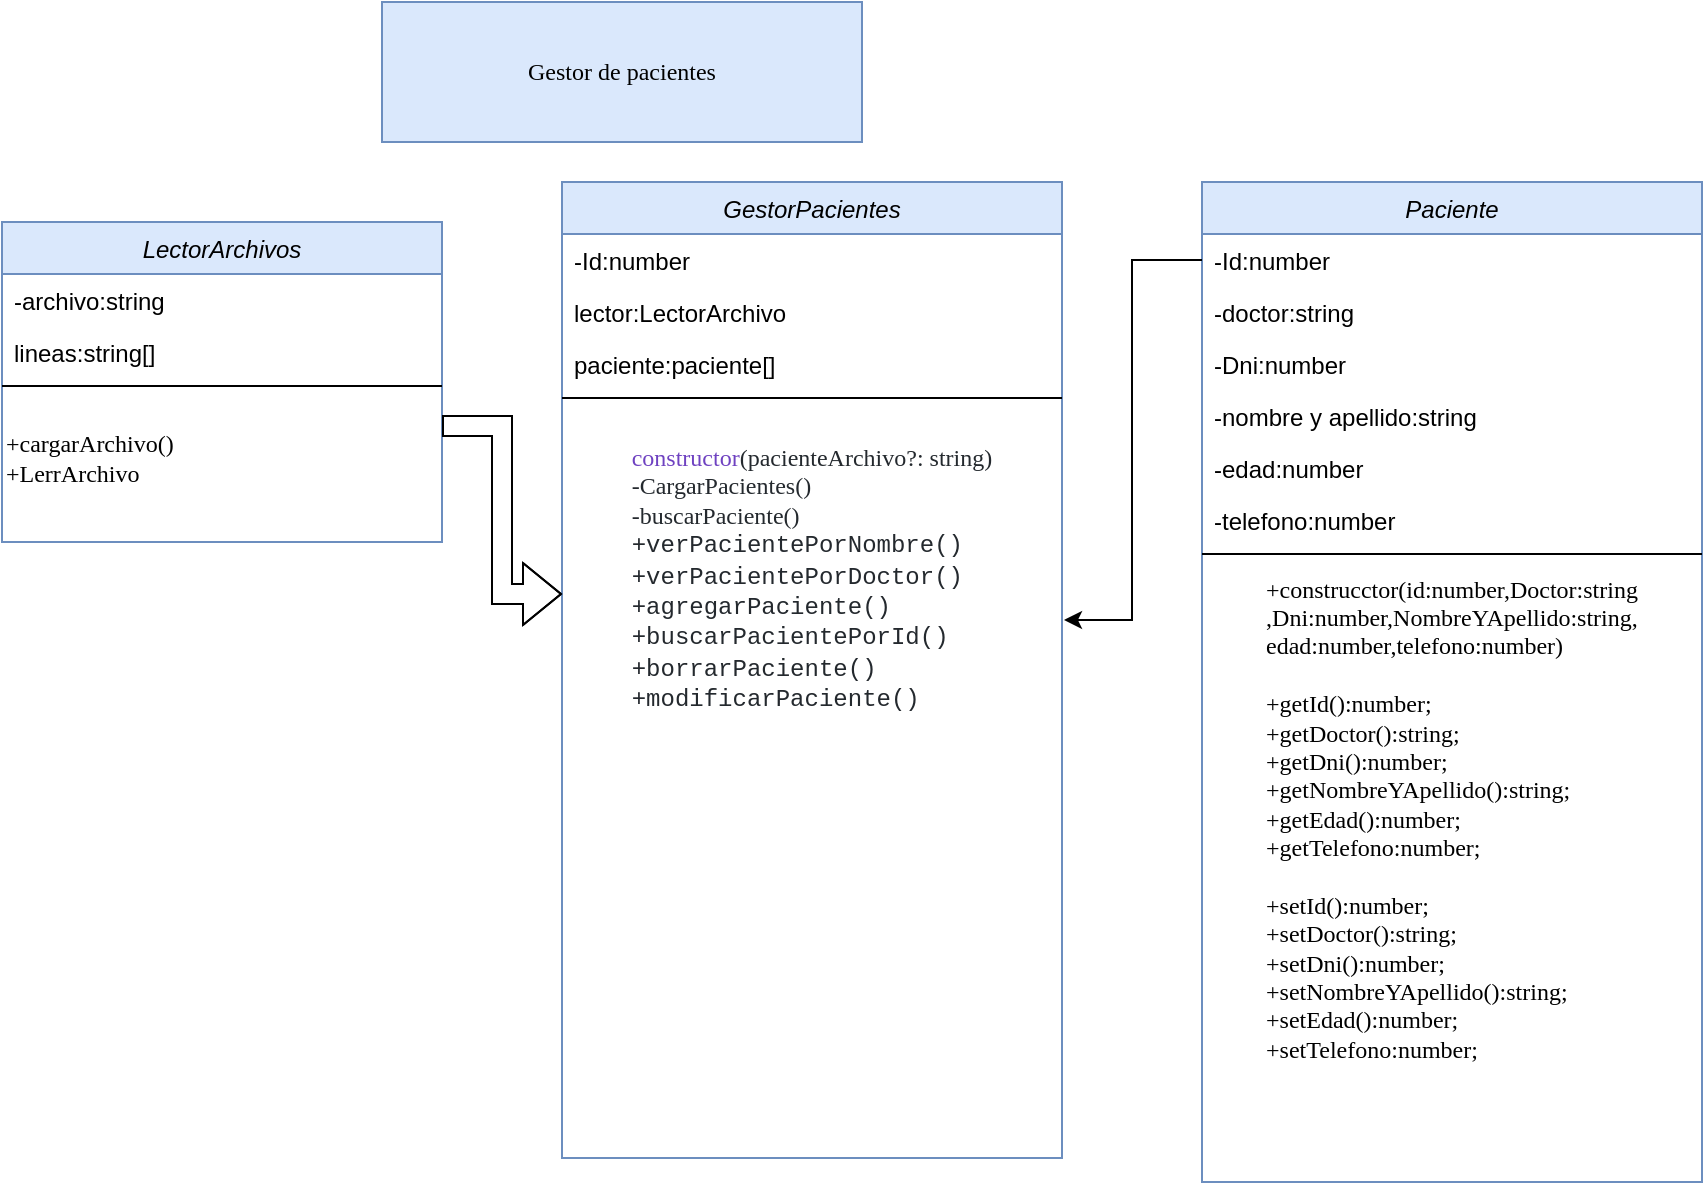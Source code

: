 <mxfile version="13.5.8" type="device"><diagram id="C5RBs43oDa-KdzZeNtuy" name="Page-1"><mxGraphModel dx="1695" dy="450" grid="1" gridSize="10" guides="1" tooltips="1" connect="1" arrows="1" fold="1" page="1" pageScale="1" pageWidth="827" pageHeight="1169" math="0" shadow="0"><root><mxCell id="WIyWlLk6GJQsqaUBKTNV-0"/><mxCell id="WIyWlLk6GJQsqaUBKTNV-1" parent="WIyWlLk6GJQsqaUBKTNV-0"/><mxCell id="_mQvVQHjlw11mB7UA3Lm-3" value="Gestor de pacientes" style="rounded=0;whiteSpace=wrap;html=1;fillColor=#dae8fc;strokeColor=#6c8ebf;fontFamily=Verdana;" vertex="1" parent="WIyWlLk6GJQsqaUBKTNV-1"><mxGeometry x="30" y="30" width="240" height="70" as="geometry"/></mxCell><mxCell id="_mQvVQHjlw11mB7UA3Lm-22" value="LectorArchivos" style="swimlane;fontStyle=2;align=center;verticalAlign=top;childLayout=stackLayout;horizontal=1;startSize=26;horizontalStack=0;resizeParent=1;resizeLast=0;collapsible=1;marginBottom=0;rounded=0;shadow=0;strokeWidth=1;fillColor=#dae8fc;strokeColor=#6c8ebf;" vertex="1" parent="WIyWlLk6GJQsqaUBKTNV-1"><mxGeometry x="-160" y="140" width="220" height="160" as="geometry"><mxRectangle x="230" y="140" width="160" height="26" as="alternateBounds"/></mxGeometry></mxCell><mxCell id="_mQvVQHjlw11mB7UA3Lm-23" value="-archivo:string" style="text;align=left;verticalAlign=top;spacingLeft=4;spacingRight=4;overflow=hidden;rotatable=0;points=[[0,0.5],[1,0.5]];portConstraint=eastwest;" vertex="1" parent="_mQvVQHjlw11mB7UA3Lm-22"><mxGeometry y="26" width="220" height="26" as="geometry"/></mxCell><mxCell id="_mQvVQHjlw11mB7UA3Lm-24" value="lineas:string[]" style="text;align=left;verticalAlign=top;spacingLeft=4;spacingRight=4;overflow=hidden;rotatable=0;points=[[0,0.5],[1,0.5]];portConstraint=eastwest;rounded=0;shadow=0;html=0;" vertex="1" parent="_mQvVQHjlw11mB7UA3Lm-22"><mxGeometry y="52" width="220" height="26" as="geometry"/></mxCell><mxCell id="_mQvVQHjlw11mB7UA3Lm-26" value="" style="line;html=1;strokeWidth=1;align=left;verticalAlign=middle;spacingTop=-1;spacingLeft=3;spacingRight=3;rotatable=0;labelPosition=right;points=[];portConstraint=eastwest;" vertex="1" parent="_mQvVQHjlw11mB7UA3Lm-22"><mxGeometry y="78" width="220" height="8" as="geometry"/></mxCell><mxCell id="_mQvVQHjlw11mB7UA3Lm-28" value="+cargarArchivo()&lt;br&gt;&lt;div style=&quot;&quot;&gt;&lt;span&gt;+LerrArchivo&lt;/span&gt;&lt;/div&gt;" style="text;html=1;strokeColor=none;fillColor=none;align=left;verticalAlign=middle;whiteSpace=wrap;rounded=0;fontFamily=Verdana;" vertex="1" parent="_mQvVQHjlw11mB7UA3Lm-22"><mxGeometry y="86" width="220" height="64" as="geometry"/></mxCell><mxCell id="_mQvVQHjlw11mB7UA3Lm-12" value="GestorPacientes" style="swimlane;fontStyle=2;align=center;verticalAlign=top;childLayout=stackLayout;horizontal=1;startSize=26;horizontalStack=0;resizeParent=1;resizeLast=0;collapsible=1;marginBottom=0;rounded=0;shadow=0;strokeWidth=1;fillColor=#dae8fc;strokeColor=#6c8ebf;" vertex="1" parent="WIyWlLk6GJQsqaUBKTNV-1"><mxGeometry x="120" y="120" width="250" height="488" as="geometry"><mxRectangle x="230" y="140" width="160" height="26" as="alternateBounds"/></mxGeometry></mxCell><mxCell id="_mQvVQHjlw11mB7UA3Lm-13" value="-Id:number" style="text;align=left;verticalAlign=top;spacingLeft=4;spacingRight=4;overflow=hidden;rotatable=0;points=[[0,0.5],[1,0.5]];portConstraint=eastwest;" vertex="1" parent="_mQvVQHjlw11mB7UA3Lm-12"><mxGeometry y="26" width="250" height="26" as="geometry"/></mxCell><mxCell id="_mQvVQHjlw11mB7UA3Lm-15" value="lector:LectorArchivo" style="text;align=left;verticalAlign=top;spacingLeft=4;spacingRight=4;overflow=hidden;rotatable=0;points=[[0,0.5],[1,0.5]];portConstraint=eastwest;rounded=0;shadow=0;html=0;" vertex="1" parent="_mQvVQHjlw11mB7UA3Lm-12"><mxGeometry y="52" width="250" height="26" as="geometry"/></mxCell><mxCell id="_mQvVQHjlw11mB7UA3Lm-16" value="paciente:paciente[]" style="text;align=left;verticalAlign=top;spacingLeft=4;spacingRight=4;overflow=hidden;rotatable=0;points=[[0,0.5],[1,0.5]];portConstraint=eastwest;rounded=0;shadow=0;html=0;" vertex="1" parent="_mQvVQHjlw11mB7UA3Lm-12"><mxGeometry y="78" width="250" height="26" as="geometry"/></mxCell><mxCell id="_mQvVQHjlw11mB7UA3Lm-19" value="" style="line;html=1;strokeWidth=1;align=left;verticalAlign=middle;spacingTop=-1;spacingLeft=3;spacingRight=3;rotatable=0;labelPosition=right;points=[];portConstraint=eastwest;" vertex="1" parent="_mQvVQHjlw11mB7UA3Lm-12"><mxGeometry y="104" width="250" height="8" as="geometry"/></mxCell><mxCell id="_mQvVQHjlw11mB7UA3Lm-20" value="&lt;div style=&quot;text-align: left&quot;&gt;&lt;span class=&quot;pl-en&quot; style=&quot;box-sizing: border-box ; color: rgb(111 , 66 , 193) ; font-family: , &amp;#34;consolas&amp;#34; , &amp;#34;liberation mono&amp;#34; , &amp;#34;menlo&amp;#34; , monospace ; background-color: rgb(255 , 255 , 255)&quot;&gt;&lt;span class=&quot;pl-token&quot; style=&quot;box-sizing: border-box&quot;&gt;constructor&lt;/span&gt;&lt;/span&gt;&lt;span class=&quot;pl-kos&quot; style=&quot;box-sizing: border-box ; color: rgb(36 , 41 , 46) ; font-family: , &amp;#34;consolas&amp;#34; , &amp;#34;liberation mono&amp;#34; , &amp;#34;menlo&amp;#34; , monospace ; background-color: rgb(255 , 255 , 255)&quot;&gt;(&lt;/span&gt;&lt;span class=&quot;pl-s1&quot; style=&quot;box-sizing: border-box ; color: rgb(36 , 41 , 46) ; font-family: , &amp;#34;consolas&amp;#34; , &amp;#34;liberation mono&amp;#34; , &amp;#34;menlo&amp;#34; , monospace ; background-color: rgb(255 , 255 , 255)&quot;&gt;pacienteArchivo&lt;/span&gt;&lt;span style=&quot;color: rgb(36 , 41 , 46) ; font-family: , &amp;#34;consolas&amp;#34; , &amp;#34;liberation mono&amp;#34; , &amp;#34;menlo&amp;#34; , monospace ; background-color: rgb(255 , 255 , 255)&quot;&gt;?: &lt;/span&gt;&lt;span class=&quot;pl-smi&quot; style=&quot;box-sizing: border-box ; color: rgb(36 , 41 , 46) ; font-family: , &amp;#34;consolas&amp;#34; , &amp;#34;liberation mono&amp;#34; , &amp;#34;menlo&amp;#34; , monospace ; background-color: rgb(255 , 255 , 255)&quot;&gt;string&lt;/span&gt;&lt;span class=&quot;pl-kos&quot; style=&quot;box-sizing: border-box ; color: rgb(36 , 41 , 46) ; font-family: , &amp;#34;consolas&amp;#34; , &amp;#34;liberation mono&amp;#34; , &amp;#34;menlo&amp;#34; , monospace ; background-color: rgb(255 , 255 , 255)&quot;&gt;)&lt;/span&gt;&lt;br&gt;&lt;/div&gt;&lt;div style=&quot;text-align: left&quot;&gt;&lt;span class=&quot;pl-kos&quot; style=&quot;box-sizing: border-box ; color: rgb(36 , 41 , 46) ; font-family: , &amp;#34;consolas&amp;#34; , &amp;#34;liberation mono&amp;#34; , &amp;#34;menlo&amp;#34; , monospace ; background-color: rgb(255 , 255 , 255)&quot;&gt;-CargarPacientes()&lt;/span&gt;&lt;/div&gt;&lt;div style=&quot;text-align: left&quot;&gt;&lt;span class=&quot;pl-kos&quot; style=&quot;box-sizing: border-box ; color: rgb(36 , 41 , 46) ; font-family: , &amp;#34;consolas&amp;#34; , &amp;#34;liberation mono&amp;#34; , &amp;#34;menlo&amp;#34; , monospace ; background-color: rgb(255 , 255 , 255)&quot;&gt;-buscarPaciente()&lt;/span&gt;&lt;/div&gt;&lt;div style=&quot;text-align: left&quot;&gt;&lt;font color=&quot;#24292e&quot; face=&quot;SFMono-Regular, Consolas, Liberation Mono, Menlo, monospace&quot;&gt;&lt;span style=&quot;background-color: rgb(255 , 255 , 255)&quot;&gt;+verPacientePorNombre()&lt;/span&gt;&lt;/font&gt;&lt;/div&gt;&lt;div style=&quot;text-align: left&quot;&gt;&lt;font color=&quot;#24292e&quot; face=&quot;SFMono-Regular, Consolas, Liberation Mono, Menlo, monospace&quot;&gt;&lt;span style=&quot;background-color: rgb(255 , 255 , 255)&quot;&gt;+verPacientePorDoctor()&lt;/span&gt;&lt;/font&gt;&lt;/div&gt;&lt;div style=&quot;text-align: left&quot;&gt;&lt;font color=&quot;#24292e&quot; face=&quot;SFMono-Regular, Consolas, Liberation Mono, Menlo, monospace&quot;&gt;&lt;span style=&quot;background-color: rgb(255 , 255 , 255)&quot;&gt;+agregarPaciente()&lt;/span&gt;&lt;/font&gt;&lt;/div&gt;&lt;div style=&quot;text-align: left&quot;&gt;&lt;font color=&quot;#24292e&quot; face=&quot;SFMono-Regular, Consolas, Liberation Mono, Menlo, monospace&quot;&gt;&lt;span style=&quot;background-color: rgb(255 , 255 , 255)&quot;&gt;+buscarPacientePorId()&lt;/span&gt;&lt;/font&gt;&lt;/div&gt;&lt;div style=&quot;text-align: left&quot;&gt;&lt;font color=&quot;#24292e&quot; face=&quot;SFMono-Regular, Consolas, Liberation Mono, Menlo, monospace&quot;&gt;&lt;span style=&quot;background-color: rgb(255 , 255 , 255)&quot;&gt;+borrarPaciente()&lt;/span&gt;&lt;/font&gt;&lt;/div&gt;&lt;div style=&quot;text-align: left&quot;&gt;&lt;font color=&quot;#24292e&quot; face=&quot;SFMono-Regular, Consolas, Liberation Mono, Menlo, monospace&quot;&gt;&lt;span style=&quot;background-color: rgb(255 , 255 , 255)&quot;&gt;+modificarPaciente()&lt;/span&gt;&lt;/font&gt;&lt;/div&gt;&lt;div style=&quot;text-align: left&quot;&gt;&lt;font color=&quot;#24292e&quot; face=&quot;SFMono-Regular, Consolas, Liberation Mono, Menlo, monospace&quot;&gt;&lt;span style=&quot;background-color: rgb(255 , 255 , 255)&quot;&gt;&lt;br&gt;&lt;/span&gt;&lt;/font&gt;&lt;/div&gt;" style="text;html=1;strokeColor=none;fillColor=none;align=center;verticalAlign=middle;whiteSpace=wrap;rounded=0;fontFamily=Verdana;" vertex="1" parent="_mQvVQHjlw11mB7UA3Lm-12"><mxGeometry y="112" width="250" height="188" as="geometry"/></mxCell><mxCell id="zkfFHV4jXpPFQw0GAbJ--0" value="Paciente" style="swimlane;fontStyle=2;align=center;verticalAlign=top;childLayout=stackLayout;horizontal=1;startSize=26;horizontalStack=0;resizeParent=1;resizeLast=0;collapsible=1;marginBottom=0;rounded=0;shadow=0;strokeWidth=1;fillColor=#dae8fc;strokeColor=#6c8ebf;" parent="WIyWlLk6GJQsqaUBKTNV-1" vertex="1"><mxGeometry x="440" y="120" width="250" height="500" as="geometry"><mxRectangle x="230" y="140" width="160" height="26" as="alternateBounds"/></mxGeometry></mxCell><mxCell id="zkfFHV4jXpPFQw0GAbJ--1" value="-Id:number" style="text;align=left;verticalAlign=top;spacingLeft=4;spacingRight=4;overflow=hidden;rotatable=0;points=[[0,0.5],[1,0.5]];portConstraint=eastwest;" parent="zkfFHV4jXpPFQw0GAbJ--0" vertex="1"><mxGeometry y="26" width="250" height="26" as="geometry"/></mxCell><mxCell id="zkfFHV4jXpPFQw0GAbJ--2" value="-doctor:string" style="text;align=left;verticalAlign=top;spacingLeft=4;spacingRight=4;overflow=hidden;rotatable=0;points=[[0,0.5],[1,0.5]];portConstraint=eastwest;rounded=0;shadow=0;html=0;" parent="zkfFHV4jXpPFQw0GAbJ--0" vertex="1"><mxGeometry y="52" width="250" height="26" as="geometry"/></mxCell><mxCell id="zkfFHV4jXpPFQw0GAbJ--3" value="-Dni:number" style="text;align=left;verticalAlign=top;spacingLeft=4;spacingRight=4;overflow=hidden;rotatable=0;points=[[0,0.5],[1,0.5]];portConstraint=eastwest;rounded=0;shadow=0;html=0;" parent="zkfFHV4jXpPFQw0GAbJ--0" vertex="1"><mxGeometry y="78" width="250" height="26" as="geometry"/></mxCell><mxCell id="_mQvVQHjlw11mB7UA3Lm-1" value="-nombre y apellido:string" style="text;align=left;verticalAlign=top;spacingLeft=4;spacingRight=4;overflow=hidden;rotatable=0;points=[[0,0.5],[1,0.5]];portConstraint=eastwest;rounded=0;shadow=0;html=0;" vertex="1" parent="zkfFHV4jXpPFQw0GAbJ--0"><mxGeometry y="104" width="250" height="26" as="geometry"/></mxCell><mxCell id="_mQvVQHjlw11mB7UA3Lm-0" value="-edad:number" style="text;align=left;verticalAlign=top;spacingLeft=4;spacingRight=4;overflow=hidden;rotatable=0;points=[[0,0.5],[1,0.5]];portConstraint=eastwest;rounded=0;shadow=0;html=0;" vertex="1" parent="zkfFHV4jXpPFQw0GAbJ--0"><mxGeometry y="130" width="250" height="26" as="geometry"/></mxCell><mxCell id="zkfFHV4jXpPFQw0GAbJ--5" value="-telefono:number" style="text;align=left;verticalAlign=top;spacingLeft=4;spacingRight=4;overflow=hidden;rotatable=0;points=[[0,0.5],[1,0.5]];portConstraint=eastwest;" parent="zkfFHV4jXpPFQw0GAbJ--0" vertex="1"><mxGeometry y="156" width="250" height="26" as="geometry"/></mxCell><mxCell id="zkfFHV4jXpPFQw0GAbJ--4" value="" style="line;html=1;strokeWidth=1;align=left;verticalAlign=middle;spacingTop=-1;spacingLeft=3;spacingRight=3;rotatable=0;labelPosition=right;points=[];portConstraint=eastwest;" parent="zkfFHV4jXpPFQw0GAbJ--0" vertex="1"><mxGeometry y="182" width="250" height="8" as="geometry"/></mxCell><mxCell id="_mQvVQHjlw11mB7UA3Lm-9" value="&lt;div style=&quot;text-align: left&quot;&gt;&lt;span&gt;+construcctor(id:number,&lt;/span&gt;&lt;span&gt;Doctor:string&lt;/span&gt;&lt;/div&gt;&lt;div style=&quot;text-align: left&quot;&gt;&lt;span&gt;,Dni:number,&lt;/span&gt;&lt;span&gt;NombreYApellido:string,&lt;/span&gt;&lt;/div&gt;&lt;div style=&quot;text-align: left&quot;&gt;&lt;span&gt;edad:number,&lt;/span&gt;&lt;span&gt;telefono:number)&lt;/span&gt;&lt;/div&gt;&lt;div style=&quot;text-align: left&quot;&gt;&lt;span&gt;&lt;br&gt;&lt;/span&gt;&lt;/div&gt;&lt;div style=&quot;text-align: left&quot;&gt;&lt;span&gt;+getId():number;&lt;/span&gt;&lt;/div&gt;&lt;div style=&quot;text-align: left&quot;&gt;&lt;span&gt;+getDoctor():string;&lt;/span&gt;&lt;/div&gt;&lt;div style=&quot;text-align: left&quot;&gt;&lt;span&gt;+getDni():number;&lt;/span&gt;&lt;/div&gt;&lt;div style=&quot;text-align: left&quot;&gt;&lt;span&gt;+getNombreYApellido():string;&lt;/span&gt;&lt;/div&gt;&lt;div style=&quot;text-align: left&quot;&gt;&lt;span&gt;+getEdad():number;&lt;/span&gt;&lt;/div&gt;&lt;div style=&quot;text-align: left&quot;&gt;&lt;span&gt;+getTelefono:number;&lt;/span&gt;&lt;/div&gt;&lt;div style=&quot;text-align: left&quot;&gt;&lt;span&gt;&lt;br&gt;&lt;/span&gt;&lt;/div&gt;&lt;div style=&quot;text-align: left&quot;&gt;&lt;div&gt;+setId():number;&lt;/div&gt;&lt;div&gt;+setDoctor():string;&lt;/div&gt;&lt;div&gt;+setDni():number;&lt;/div&gt;&lt;div&gt;+setNombreYApellido():string;&lt;/div&gt;&lt;div&gt;+setEdad():number;&lt;/div&gt;&lt;div&gt;+setTelefono:number;&lt;/div&gt;&lt;div&gt;&lt;br&gt;&lt;/div&gt;&lt;/div&gt;&lt;div style=&quot;text-align: left&quot;&gt;&lt;span&gt;&lt;br&gt;&lt;/span&gt;&lt;/div&gt;&lt;div style=&quot;text-align: left&quot;&gt;&lt;span&gt;&lt;br&gt;&lt;/span&gt;&lt;/div&gt;" style="text;html=1;strokeColor=none;fillColor=none;align=center;verticalAlign=middle;whiteSpace=wrap;rounded=0;fontFamily=Verdana;" vertex="1" parent="zkfFHV4jXpPFQw0GAbJ--0"><mxGeometry y="190" width="250" height="300" as="geometry"/></mxCell><mxCell id="_mQvVQHjlw11mB7UA3Lm-31" style="edgeStyle=orthogonalEdgeStyle;shape=flexArrow;rounded=0;orthogonalLoop=1;jettySize=auto;html=1;exitX=1;exitY=0.25;exitDx=0;exitDy=0;fontFamily=Verdana;" edge="1" parent="WIyWlLk6GJQsqaUBKTNV-1" source="_mQvVQHjlw11mB7UA3Lm-28" target="_mQvVQHjlw11mB7UA3Lm-20"><mxGeometry relative="1" as="geometry"/></mxCell><mxCell id="_mQvVQHjlw11mB7UA3Lm-32" style="edgeStyle=orthogonalEdgeStyle;rounded=0;orthogonalLoop=1;jettySize=auto;html=1;exitX=0;exitY=0.5;exitDx=0;exitDy=0;entryX=1.004;entryY=0.569;entryDx=0;entryDy=0;entryPerimeter=0;fontFamily=Verdana;" edge="1" parent="WIyWlLk6GJQsqaUBKTNV-1" source="zkfFHV4jXpPFQw0GAbJ--1" target="_mQvVQHjlw11mB7UA3Lm-20"><mxGeometry relative="1" as="geometry"/></mxCell></root></mxGraphModel></diagram></mxfile>